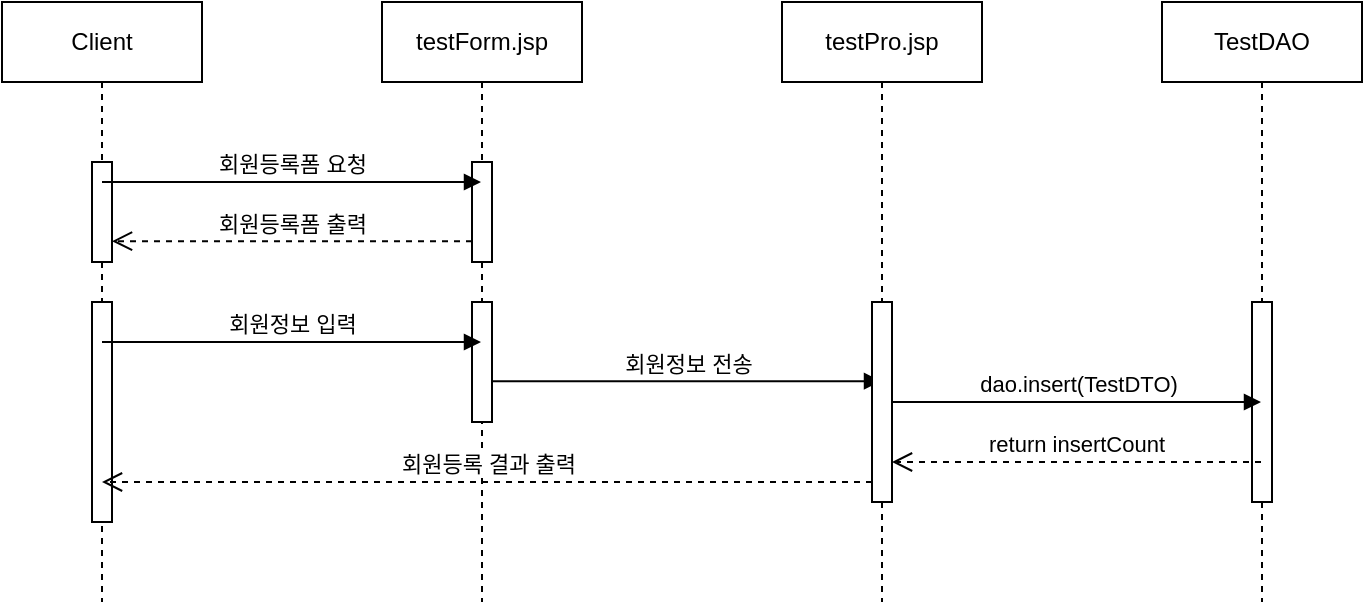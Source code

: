 <mxfile version="18.0.8" type="device"><diagram id="JQsNUP_PQnvnNMcqWNz5" name="Page-1"><mxGraphModel dx="683" dy="460" grid="1" gridSize="10" guides="1" tooltips="1" connect="1" arrows="1" fold="1" page="1" pageScale="1" pageWidth="827" pageHeight="1169" math="0" shadow="0"><root><mxCell id="0"/><mxCell id="1" parent="0"/><mxCell id="bWX6qCWYymlsmkrjTKqU-1" value="TestDAO" style="shape=umlLifeline;perimeter=lifelinePerimeter;whiteSpace=wrap;html=1;container=1;collapsible=0;recursiveResize=0;outlineConnect=0;" vertex="1" parent="1"><mxGeometry x="640" y="60" width="100" height="300" as="geometry"/></mxCell><mxCell id="bWX6qCWYymlsmkrjTKqU-6" value="" style="html=1;points=[];perimeter=orthogonalPerimeter;" vertex="1" parent="bWX6qCWYymlsmkrjTKqU-1"><mxGeometry x="45" y="150" width="10" height="100" as="geometry"/></mxCell><mxCell id="bWX6qCWYymlsmkrjTKqU-2" value="testForm.jsp" style="shape=umlLifeline;perimeter=lifelinePerimeter;whiteSpace=wrap;html=1;container=1;collapsible=0;recursiveResize=0;outlineConnect=0;" vertex="1" parent="1"><mxGeometry x="250" y="60" width="100" height="300" as="geometry"/></mxCell><mxCell id="bWX6qCWYymlsmkrjTKqU-5" value="" style="html=1;points=[];perimeter=orthogonalPerimeter;" vertex="1" parent="bWX6qCWYymlsmkrjTKqU-2"><mxGeometry x="45" y="80" width="10" height="50" as="geometry"/></mxCell><mxCell id="bWX6qCWYymlsmkrjTKqU-14" value="회원등록폼 출력" style="html=1;verticalAlign=bottom;endArrow=open;dashed=1;endSize=8;rounded=0;" edge="1" parent="bWX6qCWYymlsmkrjTKqU-2" target="bWX6qCWYymlsmkrjTKqU-11"><mxGeometry relative="1" as="geometry"><mxPoint x="45" y="119.58" as="sourcePoint"/><mxPoint x="-35" y="119.58" as="targetPoint"/></mxGeometry></mxCell><mxCell id="bWX6qCWYymlsmkrjTKqU-16" value="" style="html=1;points=[];perimeter=orthogonalPerimeter;" vertex="1" parent="bWX6qCWYymlsmkrjTKqU-2"><mxGeometry x="45" y="150" width="10" height="60" as="geometry"/></mxCell><mxCell id="bWX6qCWYymlsmkrjTKqU-18" value="회원정보 전송" style="html=1;verticalAlign=bottom;endArrow=block;rounded=0;" edge="1" parent="bWX6qCWYymlsmkrjTKqU-2" target="bWX6qCWYymlsmkrjTKqU-10"><mxGeometry width="80" relative="1" as="geometry"><mxPoint x="55" y="189.58" as="sourcePoint"/><mxPoint x="135" y="189.58" as="targetPoint"/></mxGeometry></mxCell><mxCell id="bWX6qCWYymlsmkrjTKqU-3" value="Client" style="shape=umlLifeline;perimeter=lifelinePerimeter;whiteSpace=wrap;html=1;container=1;collapsible=0;recursiveResize=0;outlineConnect=0;" vertex="1" parent="1"><mxGeometry x="60" y="60" width="100" height="300" as="geometry"/></mxCell><mxCell id="bWX6qCWYymlsmkrjTKqU-11" value="" style="html=1;points=[];perimeter=orthogonalPerimeter;" vertex="1" parent="bWX6qCWYymlsmkrjTKqU-3"><mxGeometry x="45" y="80" width="10" height="50" as="geometry"/></mxCell><mxCell id="bWX6qCWYymlsmkrjTKqU-13" value="회원등록폼 요청" style="html=1;verticalAlign=bottom;endArrow=block;rounded=0;" edge="1" parent="bWX6qCWYymlsmkrjTKqU-3" target="bWX6qCWYymlsmkrjTKqU-2"><mxGeometry width="80" relative="1" as="geometry"><mxPoint x="50" y="90" as="sourcePoint"/><mxPoint x="125" y="90" as="targetPoint"/></mxGeometry></mxCell><mxCell id="bWX6qCWYymlsmkrjTKqU-15" value="" style="html=1;points=[];perimeter=orthogonalPerimeter;" vertex="1" parent="bWX6qCWYymlsmkrjTKqU-3"><mxGeometry x="45" y="150" width="10" height="110" as="geometry"/></mxCell><mxCell id="bWX6qCWYymlsmkrjTKqU-10" value="testPro.jsp" style="shape=umlLifeline;perimeter=lifelinePerimeter;whiteSpace=wrap;html=1;container=1;collapsible=0;recursiveResize=0;outlineConnect=0;" vertex="1" parent="1"><mxGeometry x="450" y="60" width="100" height="300" as="geometry"/></mxCell><mxCell id="bWX6qCWYymlsmkrjTKqU-12" value="" style="html=1;points=[];perimeter=orthogonalPerimeter;" vertex="1" parent="bWX6qCWYymlsmkrjTKqU-10"><mxGeometry x="45" y="150" width="10" height="100" as="geometry"/></mxCell><mxCell id="bWX6qCWYymlsmkrjTKqU-19" value="dao.insert(TestDTO)" style="html=1;verticalAlign=bottom;endArrow=block;rounded=0;" edge="1" parent="bWX6qCWYymlsmkrjTKqU-10" target="bWX6qCWYymlsmkrjTKqU-1"><mxGeometry width="80" relative="1" as="geometry"><mxPoint x="55" y="200" as="sourcePoint"/><mxPoint x="135" y="200" as="targetPoint"/></mxGeometry></mxCell><mxCell id="bWX6qCWYymlsmkrjTKqU-20" value="return insertCount" style="html=1;verticalAlign=bottom;endArrow=open;dashed=1;endSize=8;rounded=0;" edge="1" parent="bWX6qCWYymlsmkrjTKqU-10" source="bWX6qCWYymlsmkrjTKqU-1"><mxGeometry relative="1" as="geometry"><mxPoint x="135" y="230" as="sourcePoint"/><mxPoint x="55" y="230" as="targetPoint"/></mxGeometry></mxCell><mxCell id="bWX6qCWYymlsmkrjTKqU-21" value="회원등록 결과 출력" style="html=1;verticalAlign=bottom;endArrow=open;dashed=1;endSize=8;rounded=0;" edge="1" parent="bWX6qCWYymlsmkrjTKqU-10" target="bWX6qCWYymlsmkrjTKqU-3"><mxGeometry relative="1" as="geometry"><mxPoint x="45" y="240" as="sourcePoint"/><mxPoint x="-35" y="240" as="targetPoint"/></mxGeometry></mxCell><mxCell id="bWX6qCWYymlsmkrjTKqU-17" value="회원정보 입력" style="html=1;verticalAlign=bottom;endArrow=block;rounded=0;" edge="1" parent="1" target="bWX6qCWYymlsmkrjTKqU-2"><mxGeometry width="80" relative="1" as="geometry"><mxPoint x="110" y="230" as="sourcePoint"/><mxPoint x="190" y="230" as="targetPoint"/></mxGeometry></mxCell></root></mxGraphModel></diagram></mxfile>